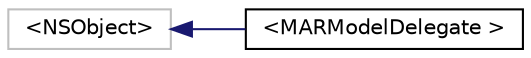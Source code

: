 digraph "类继承关系图"
{
  edge [fontname="Helvetica",fontsize="10",labelfontname="Helvetica",labelfontsize="10"];
  node [fontname="Helvetica",fontsize="10",shape=record];
  rankdir="LR";
  Node38 [label="\<NSObject\>",height=0.2,width=0.4,color="grey75", fillcolor="white", style="filled"];
  Node38 -> Node0 [dir="back",color="midnightblue",fontsize="10",style="solid",fontname="Helvetica"];
  Node0 [label="\<MARModelDelegate \>",height=0.2,width=0.4,color="black", fillcolor="white", style="filled",URL="$protocol_m_a_r_model_delegate_01-p.html"];
}
